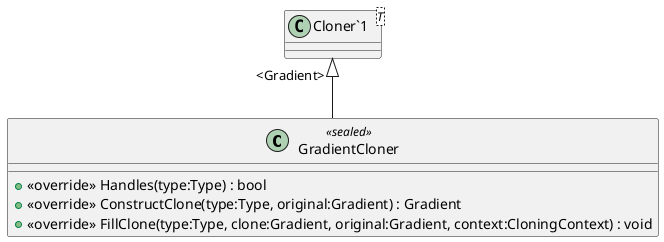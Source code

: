 @startuml
class GradientCloner <<sealed>> {
    + <<override>> Handles(type:Type) : bool
    + <<override>> ConstructClone(type:Type, original:Gradient) : Gradient
    + <<override>> FillClone(type:Type, clone:Gradient, original:Gradient, context:CloningContext) : void
}
class "Cloner`1"<T> {
}
"Cloner`1" "<Gradient>" <|-- GradientCloner
@enduml
